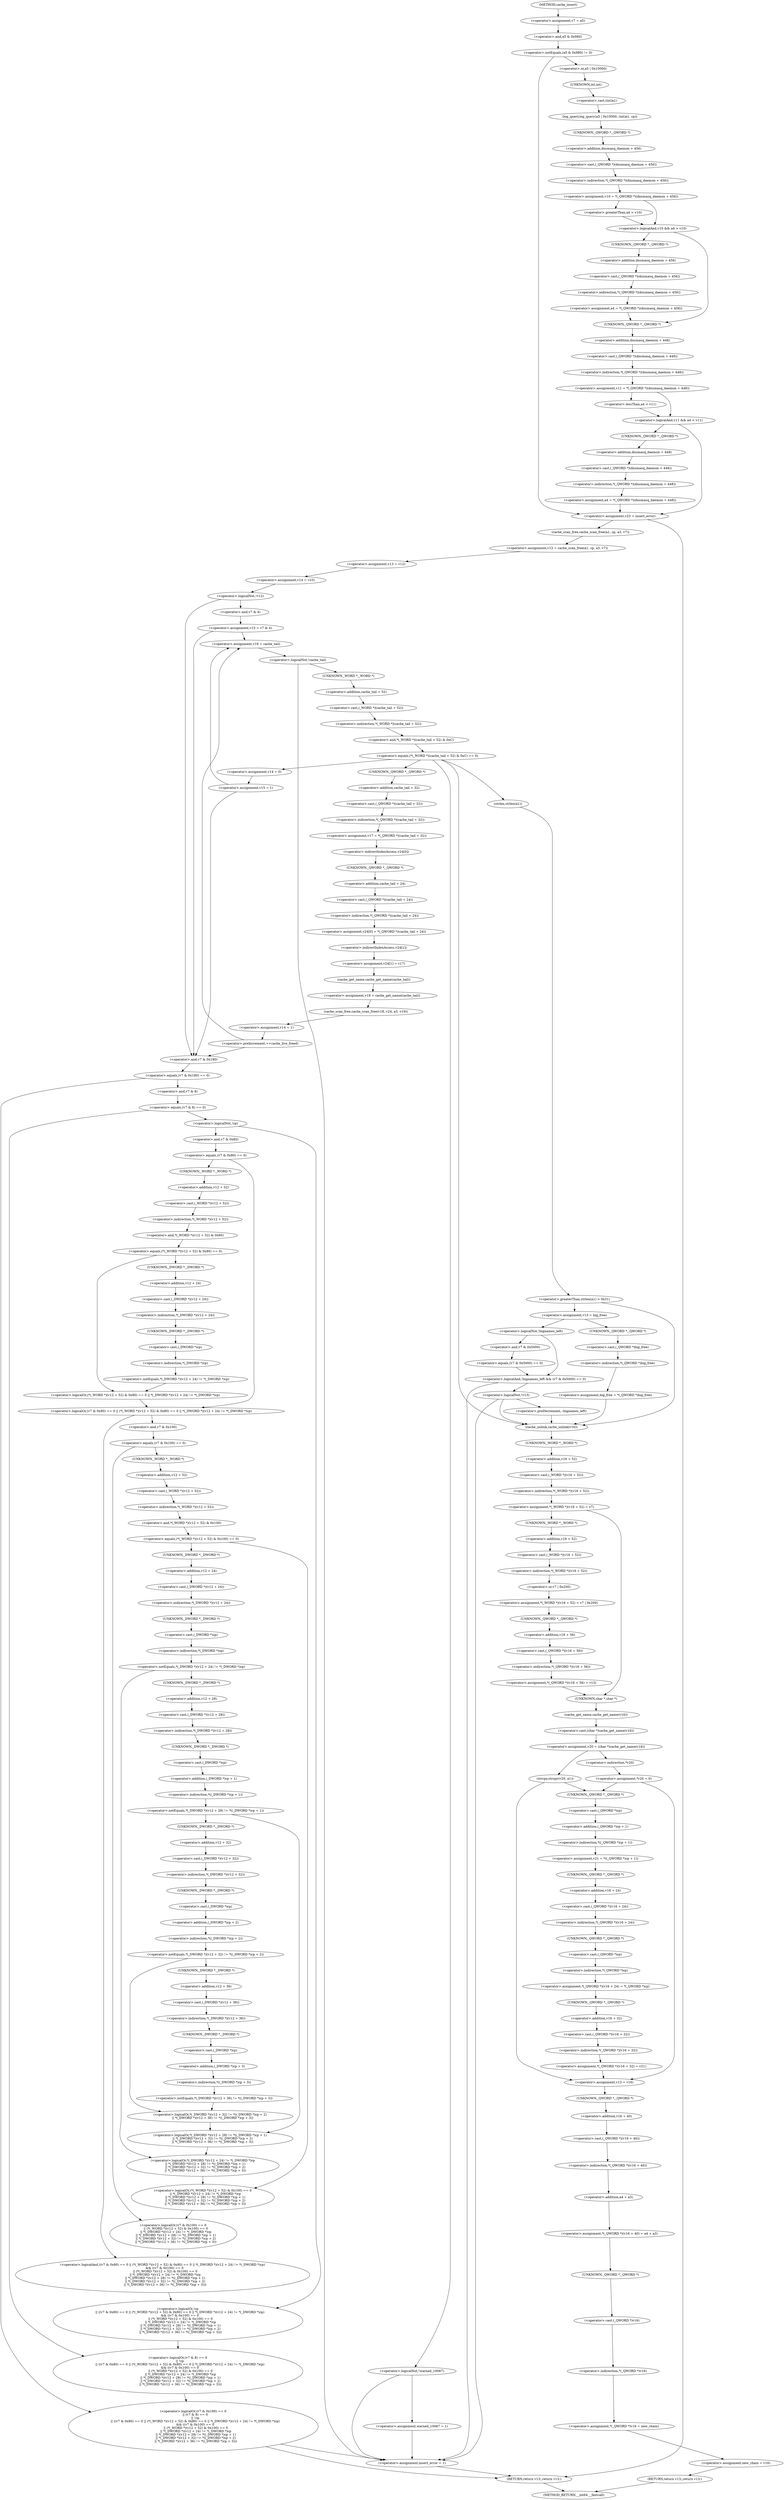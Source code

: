 digraph cache_insert {  
"1000138" [label = "(<operator>.assignment,v7 = a5)" ]
"1000142" [label = "(<operator>.notEquals,(a5 & 0x980) != 0)" ]
"1000143" [label = "(<operator>.and,a5 & 0x980)" ]
"1000148" [label = "(log_query,log_query(a5 | 0x10000, (int)a1, cp))" ]
"1000149" [label = "(<operator>.or,a5 | 0x10000)" ]
"1000152" [label = "(<operator>.cast,(int)a1)" ]
"1000153" [label = "(UNKNOWN,int,int)" ]
"1000156" [label = "(<operator>.assignment,v10 = *(_QWORD *)(dnsmasq_daemon + 456))" ]
"1000158" [label = "(<operator>.indirection,*(_QWORD *)(dnsmasq_daemon + 456))" ]
"1000159" [label = "(<operator>.cast,(_QWORD *)(dnsmasq_daemon + 456))" ]
"1000160" [label = "(UNKNOWN,_QWORD *,_QWORD *)" ]
"1000161" [label = "(<operator>.addition,dnsmasq_daemon + 456)" ]
"1000165" [label = "(<operator>.logicalAnd,v10 && a4 > v10)" ]
"1000167" [label = "(<operator>.greaterThan,a4 > v10)" ]
"1000170" [label = "(<operator>.assignment,a4 = *(_QWORD *)(dnsmasq_daemon + 456))" ]
"1000172" [label = "(<operator>.indirection,*(_QWORD *)(dnsmasq_daemon + 456))" ]
"1000173" [label = "(<operator>.cast,(_QWORD *)(dnsmasq_daemon + 456))" ]
"1000174" [label = "(UNKNOWN,_QWORD *,_QWORD *)" ]
"1000175" [label = "(<operator>.addition,dnsmasq_daemon + 456)" ]
"1000178" [label = "(<operator>.assignment,v11 = *(_QWORD *)(dnsmasq_daemon + 448))" ]
"1000180" [label = "(<operator>.indirection,*(_QWORD *)(dnsmasq_daemon + 448))" ]
"1000181" [label = "(<operator>.cast,(_QWORD *)(dnsmasq_daemon + 448))" ]
"1000182" [label = "(UNKNOWN,_QWORD *,_QWORD *)" ]
"1000183" [label = "(<operator>.addition,dnsmasq_daemon + 448)" ]
"1000187" [label = "(<operator>.logicalAnd,v11 && a4 < v11)" ]
"1000189" [label = "(<operator>.lessThan,a4 < v11)" ]
"1000192" [label = "(<operator>.assignment,a4 = *(_QWORD *)(dnsmasq_daemon + 448))" ]
"1000194" [label = "(<operator>.indirection,*(_QWORD *)(dnsmasq_daemon + 448))" ]
"1000195" [label = "(<operator>.cast,(_QWORD *)(dnsmasq_daemon + 448))" ]
"1000196" [label = "(UNKNOWN,_QWORD *,_QWORD *)" ]
"1000197" [label = "(<operator>.addition,dnsmasq_daemon + 448)" ]
"1000200" [label = "(<operator>.assignment,v23 = insert_error)" ]
"1000206" [label = "(<operator>.assignment,v12 = cache_scan_free(a1, cp, a3, v7))" ]
"1000208" [label = "(cache_scan_free,cache_scan_free(a1, cp, a3, v7))" ]
"1000213" [label = "(<operator>.assignment,v13 = v12)" ]
"1000216" [label = "(<operator>.assignment,v14 = v23)" ]
"1000220" [label = "(<operator>.logicalNot,!v12)" ]
"1000223" [label = "(<operator>.assignment,v15 = v7 & 4)" ]
"1000225" [label = "(<operator>.and,v7 & 4)" ]
"1000231" [label = "(<operator>.assignment,v16 = cache_tail)" ]
"1000235" [label = "(<operator>.logicalNot,!cache_tail)" ]
"1000239" [label = "(<operator>.equals,(*(_WORD *)(cache_tail + 52) & 0xC) == 0)" ]
"1000240" [label = "(<operator>.and,*(_WORD *)(cache_tail + 52) & 0xC)" ]
"1000241" [label = "(<operator>.indirection,*(_WORD *)(cache_tail + 52))" ]
"1000242" [label = "(<operator>.cast,(_WORD *)(cache_tail + 52))" ]
"1000243" [label = "(UNKNOWN,_WORD *,_WORD *)" ]
"1000244" [label = "(<operator>.addition,cache_tail + 52)" ]
"1000254" [label = "(<operator>.greaterThan,strlen(a1) > 0x31)" ]
"1000255" [label = "(strlen,strlen(a1))" ]
"1000259" [label = "(<operator>.assignment,v13 = big_free)" ]
"1000265" [label = "(<operator>.assignment,big_free = *(_QWORD *)big_free)" ]
"1000267" [label = "(<operator>.indirection,*(_QWORD *)big_free)" ]
"1000268" [label = "(<operator>.cast,(_QWORD *)big_free)" ]
"1000269" [label = "(UNKNOWN,_QWORD *,_QWORD *)" ]
"1000274" [label = "(<operator>.logicalAnd,!bignames_left && (v7 & 0x5000) == 0)" ]
"1000275" [label = "(<operator>.logicalNot,!bignames_left)" ]
"1000277" [label = "(<operator>.equals,(v7 & 0x5000) == 0)" ]
"1000278" [label = "(<operator>.and,v7 & 0x5000)" ]
"1000284" [label = "(<operator>.logicalNot,!v13)" ]
"1000289" [label = "(<operator>.preDecrement,--bignames_left)" ]
"1000294" [label = "(cache_unlink,cache_unlink(v16))" ]
"1000296" [label = "(<operator>.assignment,*(_WORD *)(v16 + 52) = v7)" ]
"1000297" [label = "(<operator>.indirection,*(_WORD *)(v16 + 52))" ]
"1000298" [label = "(<operator>.cast,(_WORD *)(v16 + 52))" ]
"1000299" [label = "(UNKNOWN,_WORD *,_WORD *)" ]
"1000300" [label = "(<operator>.addition,v16 + 52)" ]
"1000307" [label = "(<operator>.assignment,*(_WORD *)(v16 + 52) = v7 | 0x200)" ]
"1000308" [label = "(<operator>.indirection,*(_WORD *)(v16 + 52))" ]
"1000309" [label = "(<operator>.cast,(_WORD *)(v16 + 52))" ]
"1000310" [label = "(UNKNOWN,_WORD *,_WORD *)" ]
"1000311" [label = "(<operator>.addition,v16 + 52)" ]
"1000314" [label = "(<operator>.or,v7 | 0x200)" ]
"1000317" [label = "(<operator>.assignment,*(_QWORD *)(v16 + 56) = v13)" ]
"1000318" [label = "(<operator>.indirection,*(_QWORD *)(v16 + 56))" ]
"1000319" [label = "(<operator>.cast,(_QWORD *)(v16 + 56))" ]
"1000320" [label = "(UNKNOWN,_QWORD *,_QWORD *)" ]
"1000321" [label = "(<operator>.addition,v16 + 56)" ]
"1000325" [label = "(<operator>.assignment,v20 = (char *)cache_get_name(v16))" ]
"1000327" [label = "(<operator>.cast,(char *)cache_get_name(v16))" ]
"1000328" [label = "(UNKNOWN,char *,char *)" ]
"1000329" [label = "(cache_get_name,cache_get_name(v16))" ]
"1000333" [label = "(strcpy,strcpy(v20, a1))" ]
"1000337" [label = "(<operator>.assignment,*v20 = 0)" ]
"1000338" [label = "(<operator>.indirection,*v20)" ]
"1000344" [label = "(<operator>.assignment,v21 = *((_QWORD *)cp + 1))" ]
"1000346" [label = "(<operator>.indirection,*((_QWORD *)cp + 1))" ]
"1000347" [label = "(<operator>.addition,(_QWORD *)cp + 1)" ]
"1000348" [label = "(<operator>.cast,(_QWORD *)cp)" ]
"1000349" [label = "(UNKNOWN,_QWORD *,_QWORD *)" ]
"1000352" [label = "(<operator>.assignment,*(_QWORD *)(v16 + 24) = *(_QWORD *)cp)" ]
"1000353" [label = "(<operator>.indirection,*(_QWORD *)(v16 + 24))" ]
"1000354" [label = "(<operator>.cast,(_QWORD *)(v16 + 24))" ]
"1000355" [label = "(UNKNOWN,_QWORD *,_QWORD *)" ]
"1000356" [label = "(<operator>.addition,v16 + 24)" ]
"1000359" [label = "(<operator>.indirection,*(_QWORD *)cp)" ]
"1000360" [label = "(<operator>.cast,(_QWORD *)cp)" ]
"1000361" [label = "(UNKNOWN,_QWORD *,_QWORD *)" ]
"1000363" [label = "(<operator>.assignment,*(_QWORD *)(v16 + 32) = v21)" ]
"1000364" [label = "(<operator>.indirection,*(_QWORD *)(v16 + 32))" ]
"1000365" [label = "(<operator>.cast,(_QWORD *)(v16 + 32))" ]
"1000366" [label = "(UNKNOWN,_QWORD *,_QWORD *)" ]
"1000367" [label = "(<operator>.addition,v16 + 32)" ]
"1000371" [label = "(<operator>.assignment,v13 = v16)" ]
"1000374" [label = "(<operator>.assignment,*(_QWORD *)(v16 + 40) = a4 + a3)" ]
"1000375" [label = "(<operator>.indirection,*(_QWORD *)(v16 + 40))" ]
"1000376" [label = "(<operator>.cast,(_QWORD *)(v16 + 40))" ]
"1000377" [label = "(UNKNOWN,_QWORD *,_QWORD *)" ]
"1000378" [label = "(<operator>.addition,v16 + 40)" ]
"1000381" [label = "(<operator>.addition,a4 + a3)" ]
"1000384" [label = "(<operator>.assignment,*(_QWORD *)v16 = new_chain)" ]
"1000385" [label = "(<operator>.indirection,*(_QWORD *)v16)" ]
"1000386" [label = "(<operator>.cast,(_QWORD *)v16)" ]
"1000387" [label = "(UNKNOWN,_QWORD *,_QWORD *)" ]
"1000390" [label = "(<operator>.assignment,new_chain = v16)" ]
"1000393" [label = "(RETURN,return v13;,return v13;)" ]
"1000399" [label = "(<operator>.logicalNot,!warned_10067)" ]
"1000402" [label = "(<operator>.assignment,warned_10067 = 1)" ]
"1000409" [label = "(<operator>.assignment,v17 = *(_QWORD *)(cache_tail + 32))" ]
"1000411" [label = "(<operator>.indirection,*(_QWORD *)(cache_tail + 32))" ]
"1000412" [label = "(<operator>.cast,(_QWORD *)(cache_tail + 32))" ]
"1000413" [label = "(UNKNOWN,_QWORD *,_QWORD *)" ]
"1000414" [label = "(<operator>.addition,cache_tail + 32)" ]
"1000417" [label = "(<operator>.assignment,v24[0] = *(_QWORD *)(cache_tail + 24))" ]
"1000418" [label = "(<operator>.indirectIndexAccess,v24[0])" ]
"1000421" [label = "(<operator>.indirection,*(_QWORD *)(cache_tail + 24))" ]
"1000422" [label = "(<operator>.cast,(_QWORD *)(cache_tail + 24))" ]
"1000423" [label = "(UNKNOWN,_QWORD *,_QWORD *)" ]
"1000424" [label = "(<operator>.addition,cache_tail + 24)" ]
"1000427" [label = "(<operator>.assignment,v24[1] = v17)" ]
"1000428" [label = "(<operator>.indirectIndexAccess,v24[1])" ]
"1000432" [label = "(<operator>.assignment,v18 = cache_get_name(cache_tail))" ]
"1000434" [label = "(cache_get_name,cache_get_name(cache_tail))" ]
"1000436" [label = "(cache_scan_free,cache_scan_free(v18, v24, a3, v19))" ]
"1000441" [label = "(<operator>.assignment,v14 = 1)" ]
"1000444" [label = "(<operator>.preIncrement,++cache_live_freed)" ]
"1000448" [label = "(<operator>.assignment,v14 = 0)" ]
"1000451" [label = "(<operator>.assignment,v15 = 1)" ]
"1000455" [label = "(<operator>.logicalOr,(v7 & 0x180) == 0\n    || (v7 & 8) == 0\n    || !cp\n    || ((v7 & 0x80) == 0 || (*(_WORD *)(v12 + 52) & 0x80) == 0 || *(_DWORD *)(v12 + 24) != *(_DWORD *)cp)\n    && ((v7 & 0x100) == 0\n     || (*(_WORD *)(v12 + 52) & 0x100) == 0\n     || *(_DWORD *)(v12 + 24) != *(_DWORD *)cp\n     || *(_DWORD *)(v12 + 28) != *((_DWORD *)cp + 1)\n     || *(_DWORD *)(v12 + 32) != *((_DWORD *)cp + 2)\n     || *(_DWORD *)(v12 + 36) != *((_DWORD *)cp + 3)))" ]
"1000456" [label = "(<operator>.equals,(v7 & 0x180) == 0)" ]
"1000457" [label = "(<operator>.and,v7 & 0x180)" ]
"1000461" [label = "(<operator>.logicalOr,(v7 & 8) == 0\n    || !cp\n    || ((v7 & 0x80) == 0 || (*(_WORD *)(v12 + 52) & 0x80) == 0 || *(_DWORD *)(v12 + 24) != *(_DWORD *)cp)\n    && ((v7 & 0x100) == 0\n     || (*(_WORD *)(v12 + 52) & 0x100) == 0\n     || *(_DWORD *)(v12 + 24) != *(_DWORD *)cp\n     || *(_DWORD *)(v12 + 28) != *((_DWORD *)cp + 1)\n     || *(_DWORD *)(v12 + 32) != *((_DWORD *)cp + 2)\n     || *(_DWORD *)(v12 + 36) != *((_DWORD *)cp + 3)))" ]
"1000462" [label = "(<operator>.equals,(v7 & 8) == 0)" ]
"1000463" [label = "(<operator>.and,v7 & 8)" ]
"1000467" [label = "(<operator>.logicalOr,!cp\n    || ((v7 & 0x80) == 0 || (*(_WORD *)(v12 + 52) & 0x80) == 0 || *(_DWORD *)(v12 + 24) != *(_DWORD *)cp)\n    && ((v7 & 0x100) == 0\n     || (*(_WORD *)(v12 + 52) & 0x100) == 0\n     || *(_DWORD *)(v12 + 24) != *(_DWORD *)cp\n     || *(_DWORD *)(v12 + 28) != *((_DWORD *)cp + 1)\n     || *(_DWORD *)(v12 + 32) != *((_DWORD *)cp + 2)\n     || *(_DWORD *)(v12 + 36) != *((_DWORD *)cp + 3)))" ]
"1000468" [label = "(<operator>.logicalNot,!cp)" ]
"1000470" [label = "(<operator>.logicalAnd,((v7 & 0x80) == 0 || (*(_WORD *)(v12 + 52) & 0x80) == 0 || *(_DWORD *)(v12 + 24) != *(_DWORD *)cp)\n    && ((v7 & 0x100) == 0\n     || (*(_WORD *)(v12 + 52) & 0x100) == 0\n     || *(_DWORD *)(v12 + 24) != *(_DWORD *)cp\n     || *(_DWORD *)(v12 + 28) != *((_DWORD *)cp + 1)\n     || *(_DWORD *)(v12 + 32) != *((_DWORD *)cp + 2)\n     || *(_DWORD *)(v12 + 36) != *((_DWORD *)cp + 3)))" ]
"1000471" [label = "(<operator>.logicalOr,(v7 & 0x80) == 0 || (*(_WORD *)(v12 + 52) & 0x80) == 0 || *(_DWORD *)(v12 + 24) != *(_DWORD *)cp)" ]
"1000472" [label = "(<operator>.equals,(v7 & 0x80) == 0)" ]
"1000473" [label = "(<operator>.and,v7 & 0x80)" ]
"1000477" [label = "(<operator>.logicalOr,(*(_WORD *)(v12 + 52) & 0x80) == 0 || *(_DWORD *)(v12 + 24) != *(_DWORD *)cp)" ]
"1000478" [label = "(<operator>.equals,(*(_WORD *)(v12 + 52) & 0x80) == 0)" ]
"1000479" [label = "(<operator>.and,*(_WORD *)(v12 + 52) & 0x80)" ]
"1000480" [label = "(<operator>.indirection,*(_WORD *)(v12 + 52))" ]
"1000481" [label = "(<operator>.cast,(_WORD *)(v12 + 52))" ]
"1000482" [label = "(UNKNOWN,_WORD *,_WORD *)" ]
"1000483" [label = "(<operator>.addition,v12 + 52)" ]
"1000488" [label = "(<operator>.notEquals,*(_DWORD *)(v12 + 24) != *(_DWORD *)cp)" ]
"1000489" [label = "(<operator>.indirection,*(_DWORD *)(v12 + 24))" ]
"1000490" [label = "(<operator>.cast,(_DWORD *)(v12 + 24))" ]
"1000491" [label = "(UNKNOWN,_DWORD *,_DWORD *)" ]
"1000492" [label = "(<operator>.addition,v12 + 24)" ]
"1000495" [label = "(<operator>.indirection,*(_DWORD *)cp)" ]
"1000496" [label = "(<operator>.cast,(_DWORD *)cp)" ]
"1000497" [label = "(UNKNOWN,_DWORD *,_DWORD *)" ]
"1000499" [label = "(<operator>.logicalOr,(v7 & 0x100) == 0\n     || (*(_WORD *)(v12 + 52) & 0x100) == 0\n     || *(_DWORD *)(v12 + 24) != *(_DWORD *)cp\n     || *(_DWORD *)(v12 + 28) != *((_DWORD *)cp + 1)\n     || *(_DWORD *)(v12 + 32) != *((_DWORD *)cp + 2)\n     || *(_DWORD *)(v12 + 36) != *((_DWORD *)cp + 3))" ]
"1000500" [label = "(<operator>.equals,(v7 & 0x100) == 0)" ]
"1000501" [label = "(<operator>.and,v7 & 0x100)" ]
"1000505" [label = "(<operator>.logicalOr,(*(_WORD *)(v12 + 52) & 0x100) == 0\n     || *(_DWORD *)(v12 + 24) != *(_DWORD *)cp\n     || *(_DWORD *)(v12 + 28) != *((_DWORD *)cp + 1)\n     || *(_DWORD *)(v12 + 32) != *((_DWORD *)cp + 2)\n     || *(_DWORD *)(v12 + 36) != *((_DWORD *)cp + 3))" ]
"1000506" [label = "(<operator>.equals,(*(_WORD *)(v12 + 52) & 0x100) == 0)" ]
"1000507" [label = "(<operator>.and,*(_WORD *)(v12 + 52) & 0x100)" ]
"1000508" [label = "(<operator>.indirection,*(_WORD *)(v12 + 52))" ]
"1000509" [label = "(<operator>.cast,(_WORD *)(v12 + 52))" ]
"1000510" [label = "(UNKNOWN,_WORD *,_WORD *)" ]
"1000511" [label = "(<operator>.addition,v12 + 52)" ]
"1000516" [label = "(<operator>.logicalOr,*(_DWORD *)(v12 + 24) != *(_DWORD *)cp\n     || *(_DWORD *)(v12 + 28) != *((_DWORD *)cp + 1)\n     || *(_DWORD *)(v12 + 32) != *((_DWORD *)cp + 2)\n     || *(_DWORD *)(v12 + 36) != *((_DWORD *)cp + 3))" ]
"1000517" [label = "(<operator>.notEquals,*(_DWORD *)(v12 + 24) != *(_DWORD *)cp)" ]
"1000518" [label = "(<operator>.indirection,*(_DWORD *)(v12 + 24))" ]
"1000519" [label = "(<operator>.cast,(_DWORD *)(v12 + 24))" ]
"1000520" [label = "(UNKNOWN,_DWORD *,_DWORD *)" ]
"1000521" [label = "(<operator>.addition,v12 + 24)" ]
"1000524" [label = "(<operator>.indirection,*(_DWORD *)cp)" ]
"1000525" [label = "(<operator>.cast,(_DWORD *)cp)" ]
"1000526" [label = "(UNKNOWN,_DWORD *,_DWORD *)" ]
"1000528" [label = "(<operator>.logicalOr,*(_DWORD *)(v12 + 28) != *((_DWORD *)cp + 1)\n     || *(_DWORD *)(v12 + 32) != *((_DWORD *)cp + 2)\n     || *(_DWORD *)(v12 + 36) != *((_DWORD *)cp + 3))" ]
"1000529" [label = "(<operator>.notEquals,*(_DWORD *)(v12 + 28) != *((_DWORD *)cp + 1))" ]
"1000530" [label = "(<operator>.indirection,*(_DWORD *)(v12 + 28))" ]
"1000531" [label = "(<operator>.cast,(_DWORD *)(v12 + 28))" ]
"1000532" [label = "(UNKNOWN,_DWORD *,_DWORD *)" ]
"1000533" [label = "(<operator>.addition,v12 + 28)" ]
"1000536" [label = "(<operator>.indirection,*((_DWORD *)cp + 1))" ]
"1000537" [label = "(<operator>.addition,(_DWORD *)cp + 1)" ]
"1000538" [label = "(<operator>.cast,(_DWORD *)cp)" ]
"1000539" [label = "(UNKNOWN,_DWORD *,_DWORD *)" ]
"1000542" [label = "(<operator>.logicalOr,*(_DWORD *)(v12 + 32) != *((_DWORD *)cp + 2)\n     || *(_DWORD *)(v12 + 36) != *((_DWORD *)cp + 3))" ]
"1000543" [label = "(<operator>.notEquals,*(_DWORD *)(v12 + 32) != *((_DWORD *)cp + 2))" ]
"1000544" [label = "(<operator>.indirection,*(_DWORD *)(v12 + 32))" ]
"1000545" [label = "(<operator>.cast,(_DWORD *)(v12 + 32))" ]
"1000546" [label = "(UNKNOWN,_DWORD *,_DWORD *)" ]
"1000547" [label = "(<operator>.addition,v12 + 32)" ]
"1000550" [label = "(<operator>.indirection,*((_DWORD *)cp + 2))" ]
"1000551" [label = "(<operator>.addition,(_DWORD *)cp + 2)" ]
"1000552" [label = "(<operator>.cast,(_DWORD *)cp)" ]
"1000553" [label = "(UNKNOWN,_DWORD *,_DWORD *)" ]
"1000556" [label = "(<operator>.notEquals,*(_DWORD *)(v12 + 36) != *((_DWORD *)cp + 3))" ]
"1000557" [label = "(<operator>.indirection,*(_DWORD *)(v12 + 36))" ]
"1000558" [label = "(<operator>.cast,(_DWORD *)(v12 + 36))" ]
"1000559" [label = "(UNKNOWN,_DWORD *,_DWORD *)" ]
"1000560" [label = "(<operator>.addition,v12 + 36)" ]
"1000563" [label = "(<operator>.indirection,*((_DWORD *)cp + 3))" ]
"1000564" [label = "(<operator>.addition,(_DWORD *)cp + 3)" ]
"1000565" [label = "(<operator>.cast,(_DWORD *)cp)" ]
"1000566" [label = "(UNKNOWN,_DWORD *,_DWORD *)" ]
"1000571" [label = "(<operator>.assignment,insert_error = 1)" ]
"1000576" [label = "(RETURN,return v13;,return v13;)" ]
"1000116" [label = "(METHOD,cache_insert)" ]
"1000578" [label = "(METHOD_RETURN,__int64 __fastcall)" ]
  "1000138" -> "1000143" 
  "1000142" -> "1000149" 
  "1000142" -> "1000200" 
  "1000143" -> "1000142" 
  "1000148" -> "1000160" 
  "1000149" -> "1000153" 
  "1000152" -> "1000148" 
  "1000153" -> "1000152" 
  "1000156" -> "1000165" 
  "1000156" -> "1000167" 
  "1000158" -> "1000156" 
  "1000159" -> "1000158" 
  "1000160" -> "1000161" 
  "1000161" -> "1000159" 
  "1000165" -> "1000174" 
  "1000165" -> "1000182" 
  "1000167" -> "1000165" 
  "1000170" -> "1000182" 
  "1000172" -> "1000170" 
  "1000173" -> "1000172" 
  "1000174" -> "1000175" 
  "1000175" -> "1000173" 
  "1000178" -> "1000187" 
  "1000178" -> "1000189" 
  "1000180" -> "1000178" 
  "1000181" -> "1000180" 
  "1000182" -> "1000183" 
  "1000183" -> "1000181" 
  "1000187" -> "1000196" 
  "1000187" -> "1000200" 
  "1000189" -> "1000187" 
  "1000192" -> "1000200" 
  "1000194" -> "1000192" 
  "1000195" -> "1000194" 
  "1000196" -> "1000197" 
  "1000197" -> "1000195" 
  "1000200" -> "1000576" 
  "1000200" -> "1000208" 
  "1000206" -> "1000213" 
  "1000208" -> "1000206" 
  "1000213" -> "1000216" 
  "1000216" -> "1000220" 
  "1000220" -> "1000225" 
  "1000220" -> "1000457" 
  "1000223" -> "1000231" 
  "1000223" -> "1000457" 
  "1000225" -> "1000223" 
  "1000231" -> "1000235" 
  "1000235" -> "1000243" 
  "1000235" -> "1000571" 
  "1000239" -> "1000255" 
  "1000239" -> "1000294" 
  "1000239" -> "1000399" 
  "1000239" -> "1000413" 
  "1000239" -> "1000448" 
  "1000240" -> "1000239" 
  "1000241" -> "1000240" 
  "1000242" -> "1000241" 
  "1000243" -> "1000244" 
  "1000244" -> "1000242" 
  "1000254" -> "1000259" 
  "1000254" -> "1000294" 
  "1000255" -> "1000254" 
  "1000259" -> "1000269" 
  "1000259" -> "1000275" 
  "1000265" -> "1000294" 
  "1000267" -> "1000265" 
  "1000268" -> "1000267" 
  "1000269" -> "1000268" 
  "1000274" -> "1000571" 
  "1000274" -> "1000284" 
  "1000275" -> "1000274" 
  "1000275" -> "1000278" 
  "1000277" -> "1000274" 
  "1000278" -> "1000277" 
  "1000284" -> "1000571" 
  "1000284" -> "1000289" 
  "1000284" -> "1000294" 
  "1000289" -> "1000294" 
  "1000294" -> "1000299" 
  "1000296" -> "1000310" 
  "1000296" -> "1000328" 
  "1000297" -> "1000296" 
  "1000298" -> "1000297" 
  "1000299" -> "1000300" 
  "1000300" -> "1000298" 
  "1000307" -> "1000320" 
  "1000308" -> "1000314" 
  "1000309" -> "1000308" 
  "1000310" -> "1000311" 
  "1000311" -> "1000309" 
  "1000314" -> "1000307" 
  "1000317" -> "1000328" 
  "1000318" -> "1000317" 
  "1000319" -> "1000318" 
  "1000320" -> "1000321" 
  "1000321" -> "1000319" 
  "1000325" -> "1000333" 
  "1000325" -> "1000338" 
  "1000327" -> "1000325" 
  "1000328" -> "1000329" 
  "1000329" -> "1000327" 
  "1000333" -> "1000349" 
  "1000333" -> "1000371" 
  "1000337" -> "1000349" 
  "1000337" -> "1000371" 
  "1000338" -> "1000337" 
  "1000344" -> "1000355" 
  "1000346" -> "1000344" 
  "1000347" -> "1000346" 
  "1000348" -> "1000347" 
  "1000349" -> "1000348" 
  "1000352" -> "1000366" 
  "1000353" -> "1000361" 
  "1000354" -> "1000353" 
  "1000355" -> "1000356" 
  "1000356" -> "1000354" 
  "1000359" -> "1000352" 
  "1000360" -> "1000359" 
  "1000361" -> "1000360" 
  "1000363" -> "1000371" 
  "1000364" -> "1000363" 
  "1000365" -> "1000364" 
  "1000366" -> "1000367" 
  "1000367" -> "1000365" 
  "1000371" -> "1000377" 
  "1000374" -> "1000387" 
  "1000375" -> "1000381" 
  "1000376" -> "1000375" 
  "1000377" -> "1000378" 
  "1000378" -> "1000376" 
  "1000381" -> "1000374" 
  "1000384" -> "1000390" 
  "1000385" -> "1000384" 
  "1000386" -> "1000385" 
  "1000387" -> "1000386" 
  "1000390" -> "1000393" 
  "1000393" -> "1000578" 
  "1000399" -> "1000402" 
  "1000399" -> "1000571" 
  "1000402" -> "1000571" 
  "1000409" -> "1000418" 
  "1000411" -> "1000409" 
  "1000412" -> "1000411" 
  "1000413" -> "1000414" 
  "1000414" -> "1000412" 
  "1000417" -> "1000428" 
  "1000418" -> "1000423" 
  "1000421" -> "1000417" 
  "1000422" -> "1000421" 
  "1000423" -> "1000424" 
  "1000424" -> "1000422" 
  "1000427" -> "1000434" 
  "1000428" -> "1000427" 
  "1000432" -> "1000436" 
  "1000434" -> "1000432" 
  "1000436" -> "1000441" 
  "1000441" -> "1000444" 
  "1000444" -> "1000231" 
  "1000444" -> "1000457" 
  "1000448" -> "1000451" 
  "1000451" -> "1000231" 
  "1000451" -> "1000457" 
  "1000455" -> "1000571" 
  "1000455" -> "1000576" 
  "1000456" -> "1000455" 
  "1000456" -> "1000463" 
  "1000457" -> "1000456" 
  "1000461" -> "1000455" 
  "1000462" -> "1000461" 
  "1000462" -> "1000468" 
  "1000463" -> "1000462" 
  "1000467" -> "1000461" 
  "1000468" -> "1000467" 
  "1000468" -> "1000473" 
  "1000470" -> "1000467" 
  "1000471" -> "1000470" 
  "1000471" -> "1000501" 
  "1000472" -> "1000482" 
  "1000472" -> "1000471" 
  "1000473" -> "1000472" 
  "1000477" -> "1000471" 
  "1000478" -> "1000491" 
  "1000478" -> "1000477" 
  "1000479" -> "1000478" 
  "1000480" -> "1000479" 
  "1000481" -> "1000480" 
  "1000482" -> "1000483" 
  "1000483" -> "1000481" 
  "1000488" -> "1000477" 
  "1000489" -> "1000497" 
  "1000490" -> "1000489" 
  "1000491" -> "1000492" 
  "1000492" -> "1000490" 
  "1000495" -> "1000488" 
  "1000496" -> "1000495" 
  "1000497" -> "1000496" 
  "1000499" -> "1000470" 
  "1000500" -> "1000510" 
  "1000500" -> "1000499" 
  "1000501" -> "1000500" 
  "1000505" -> "1000499" 
  "1000506" -> "1000520" 
  "1000506" -> "1000505" 
  "1000507" -> "1000506" 
  "1000508" -> "1000507" 
  "1000509" -> "1000508" 
  "1000510" -> "1000511" 
  "1000511" -> "1000509" 
  "1000516" -> "1000505" 
  "1000517" -> "1000532" 
  "1000517" -> "1000516" 
  "1000518" -> "1000526" 
  "1000519" -> "1000518" 
  "1000520" -> "1000521" 
  "1000521" -> "1000519" 
  "1000524" -> "1000517" 
  "1000525" -> "1000524" 
  "1000526" -> "1000525" 
  "1000528" -> "1000516" 
  "1000529" -> "1000546" 
  "1000529" -> "1000528" 
  "1000530" -> "1000539" 
  "1000531" -> "1000530" 
  "1000532" -> "1000533" 
  "1000533" -> "1000531" 
  "1000536" -> "1000529" 
  "1000537" -> "1000536" 
  "1000538" -> "1000537" 
  "1000539" -> "1000538" 
  "1000542" -> "1000528" 
  "1000543" -> "1000559" 
  "1000543" -> "1000542" 
  "1000544" -> "1000553" 
  "1000545" -> "1000544" 
  "1000546" -> "1000547" 
  "1000547" -> "1000545" 
  "1000550" -> "1000543" 
  "1000551" -> "1000550" 
  "1000552" -> "1000551" 
  "1000553" -> "1000552" 
  "1000556" -> "1000542" 
  "1000557" -> "1000566" 
  "1000558" -> "1000557" 
  "1000559" -> "1000560" 
  "1000560" -> "1000558" 
  "1000563" -> "1000556" 
  "1000564" -> "1000563" 
  "1000565" -> "1000564" 
  "1000566" -> "1000565" 
  "1000571" -> "1000576" 
  "1000576" -> "1000578" 
  "1000116" -> "1000138" 
}
